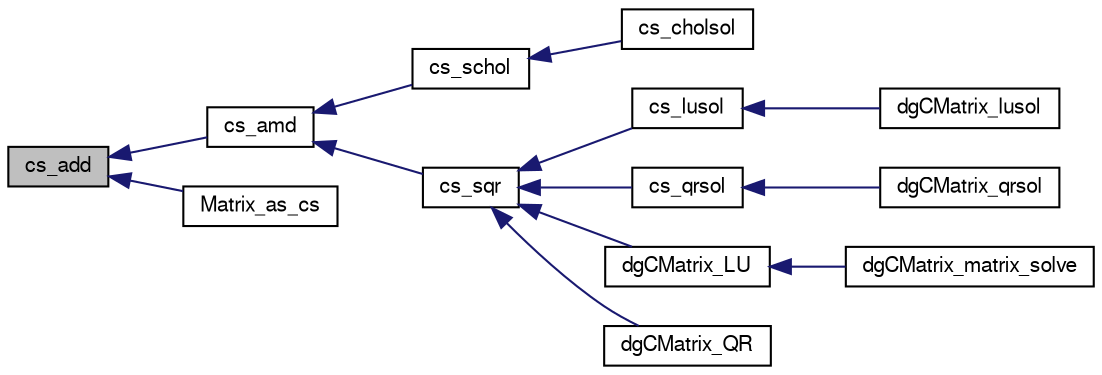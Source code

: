 digraph G
{
  edge [fontname="FreeSans",fontsize=10,labelfontname="FreeSans",labelfontsize=10];
  node [fontname="FreeSans",fontsize=10,shape=record];
  rankdir=LR;
  Node1 [label="cs_add",height=0.2,width=0.4,color="black", fillcolor="grey75", style="filled" fontcolor="black"];
  Node1 -> Node2 [dir=back,color="midnightblue",fontsize=10,style="solid",fontname="FreeSans"];
  Node2 [label="cs_amd",height=0.2,width=0.4,color="black", fillcolor="white", style="filled",URL="$cs_8h.html#633a0b0214f3ee86a27adf6ee6dea640"];
  Node2 -> Node3 [dir=back,color="midnightblue",fontsize=10,style="solid",fontname="FreeSans"];
  Node3 [label="cs_schol",height=0.2,width=0.4,color="black", fillcolor="white", style="filled",URL="$cs_8h.html#7c5aa6c4fadeba20b904a1c56b4543f5"];
  Node3 -> Node4 [dir=back,color="midnightblue",fontsize=10,style="solid",fontname="FreeSans"];
  Node4 [label="cs_cholsol",height=0.2,width=0.4,color="black", fillcolor="white", style="filled",URL="$cs_8h.html#661c215839fe06dfed360d022188abad"];
  Node2 -> Node5 [dir=back,color="midnightblue",fontsize=10,style="solid",fontname="FreeSans"];
  Node5 [label="cs_sqr",height=0.2,width=0.4,color="black", fillcolor="white", style="filled",URL="$cs_8h.html#31db4da8e996966094f83c7601dc08ff"];
  Node5 -> Node6 [dir=back,color="midnightblue",fontsize=10,style="solid",fontname="FreeSans"];
  Node6 [label="cs_lusol",height=0.2,width=0.4,color="black", fillcolor="white", style="filled",URL="$cs_8h.html#2ecf7b79f04b1f14554e67d3522b0ad4"];
  Node6 -> Node7 [dir=back,color="midnightblue",fontsize=10,style="solid",fontname="FreeSans"];
  Node7 [label="dgCMatrix_lusol",height=0.2,width=0.4,color="black", fillcolor="white", style="filled",URL="$dgCMatrix_8h.html#b39afc804422ac41e7e017dc4637a52a"];
  Node5 -> Node8 [dir=back,color="midnightblue",fontsize=10,style="solid",fontname="FreeSans"];
  Node8 [label="cs_qrsol",height=0.2,width=0.4,color="black", fillcolor="white", style="filled",URL="$cs_8h.html#f1cde25f7d702464291dd2a7e85b4770"];
  Node8 -> Node9 [dir=back,color="midnightblue",fontsize=10,style="solid",fontname="FreeSans"];
  Node9 [label="dgCMatrix_qrsol",height=0.2,width=0.4,color="black", fillcolor="white", style="filled",URL="$dgCMatrix_8h.html#5937063a2f86fc60d92f942eb9425b86"];
  Node5 -> Node10 [dir=back,color="midnightblue",fontsize=10,style="solid",fontname="FreeSans"];
  Node10 [label="dgCMatrix_LU",height=0.2,width=0.4,color="black", fillcolor="white", style="filled",URL="$dgCMatrix_8h.html#fbcd07ccafaa2ee0299b8d1972748a9c"];
  Node10 -> Node11 [dir=back,color="midnightblue",fontsize=10,style="solid",fontname="FreeSans"];
  Node11 [label="dgCMatrix_matrix_solve",height=0.2,width=0.4,color="black", fillcolor="white", style="filled",URL="$dgCMatrix_8h.html#eae674c1f247043d2e34fe45d4239769"];
  Node5 -> Node12 [dir=back,color="midnightblue",fontsize=10,style="solid",fontname="FreeSans"];
  Node12 [label="dgCMatrix_QR",height=0.2,width=0.4,color="black", fillcolor="white", style="filled",URL="$dgCMatrix_8h.html#2d37aad3c93e57b6dbafbf8a337273e8"];
  Node1 -> Node13 [dir=back,color="midnightblue",fontsize=10,style="solid",fontname="FreeSans"];
  Node13 [label="Matrix_as_cs",height=0.2,width=0.4,color="black", fillcolor="white", style="filled",URL="$cs__utils_8c.html#e015ca3e4a6c1b3a7265208ab035a1c7",tooltip="Create a cs object with the contents of x."];
}
